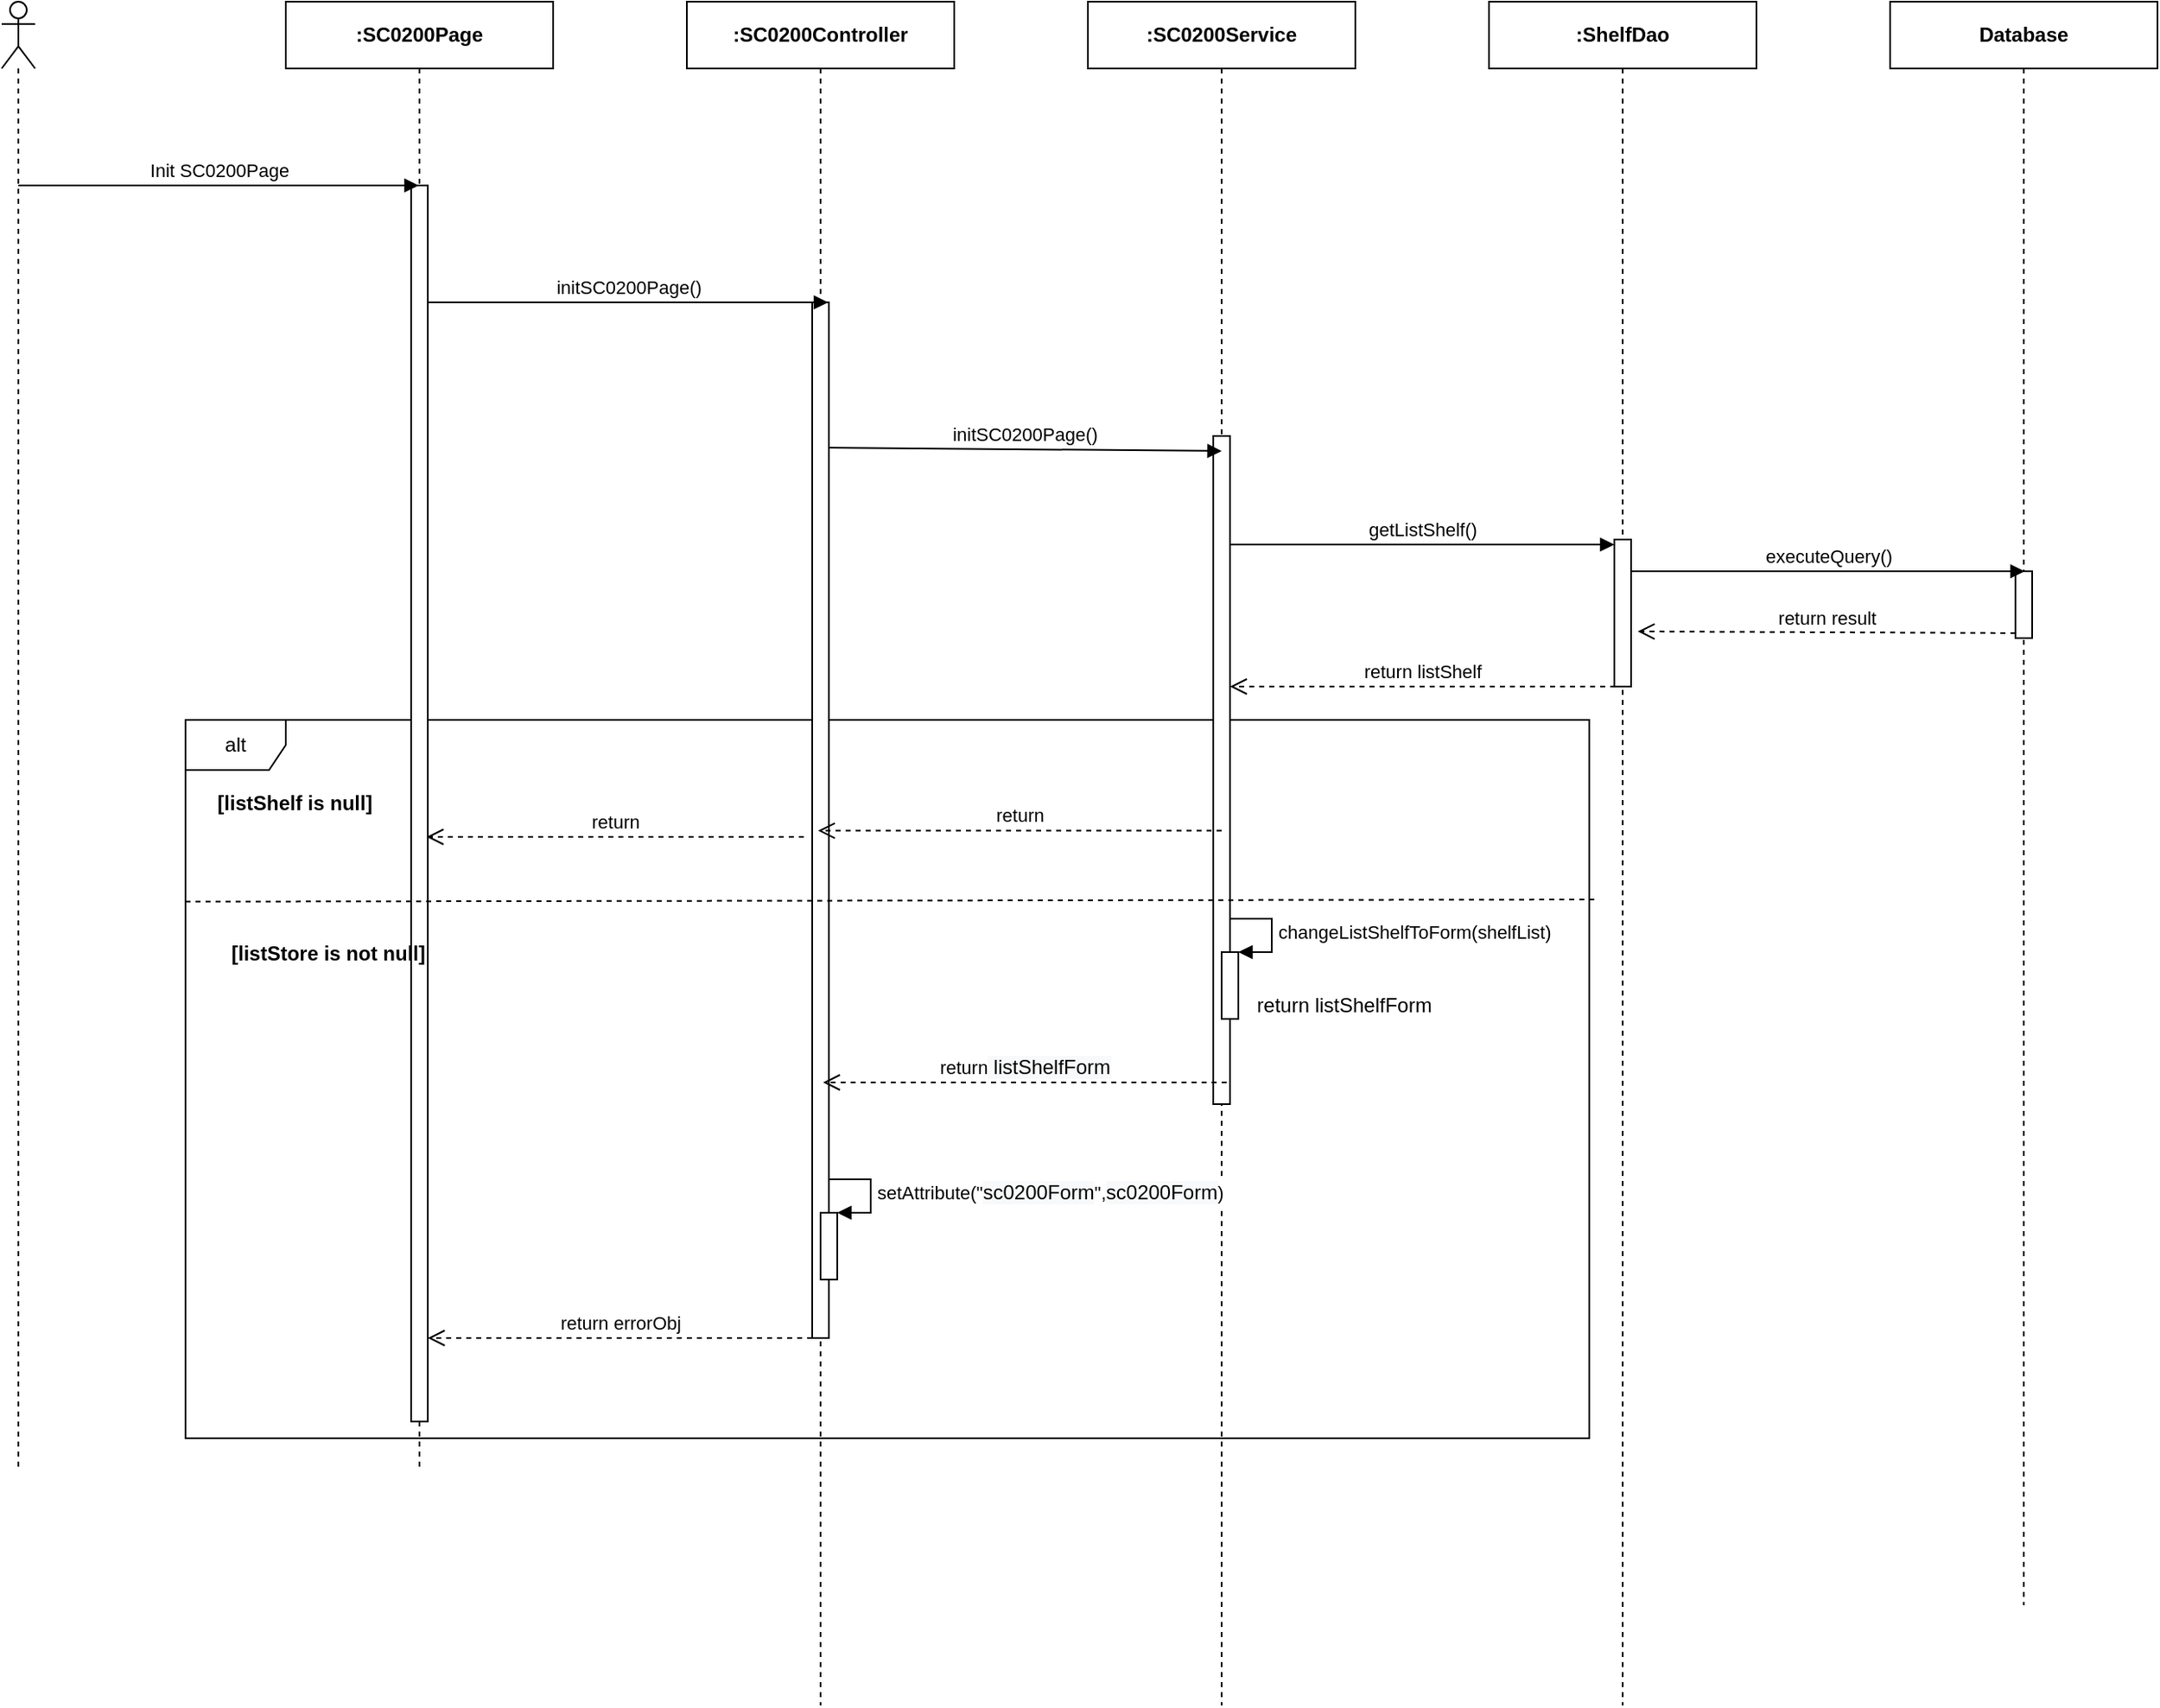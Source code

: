 <mxfile version="14.4.3" type="device" pages="4"><diagram id="6u9AhhPuHZsn4-yXV4I0" name="Ev01"><mxGraphModel dx="1346" dy="748" grid="1" gridSize="10" guides="1" tooltips="1" connect="1" arrows="1" fold="1" page="1" pageScale="1" pageWidth="850" pageHeight="1100" math="0" shadow="0"><root><mxCell id="0"/><mxCell id="1" parent="0"/><mxCell id="xqYrmrs9vCWrQtbWMsGH-1" value="alt" style="shape=umlFrame;whiteSpace=wrap;html=1;" parent="1" vertex="1"><mxGeometry x="420" y="510" width="840" height="430" as="geometry"/></mxCell><mxCell id="MI_C5SeJerDorxNqyV6Y-1" value="" style="shape=umlLifeline;participant=umlActor;perimeter=lifelinePerimeter;whiteSpace=wrap;html=1;container=1;collapsible=0;recursiveResize=0;verticalAlign=top;spacingTop=36;outlineConnect=0;" parent="1" vertex="1"><mxGeometry x="310" y="80" width="20" height="880" as="geometry"/></mxCell><mxCell id="MI_C5SeJerDorxNqyV6Y-2" value="&lt;b&gt;:SC0200Page&lt;/b&gt;" style="shape=umlLifeline;perimeter=lifelinePerimeter;whiteSpace=wrap;html=1;container=1;collapsible=0;recursiveResize=0;outlineConnect=0;" parent="1" vertex="1"><mxGeometry x="480" y="80" width="160" height="880" as="geometry"/></mxCell><mxCell id="MI_C5SeJerDorxNqyV6Y-3" value="" style="html=1;points=[];perimeter=orthogonalPerimeter;" parent="MI_C5SeJerDorxNqyV6Y-2" vertex="1"><mxGeometry x="75" y="110" width="10" height="740" as="geometry"/></mxCell><mxCell id="MI_C5SeJerDorxNqyV6Y-4" value="&lt;b&gt;:ShelfDao&lt;/b&gt;" style="shape=umlLifeline;perimeter=lifelinePerimeter;whiteSpace=wrap;html=1;container=1;collapsible=0;recursiveResize=0;outlineConnect=0;" parent="1" vertex="1"><mxGeometry x="1200" y="80" width="160" height="1020" as="geometry"/></mxCell><mxCell id="MI_C5SeJerDorxNqyV6Y-5" value="" style="html=1;points=[];perimeter=orthogonalPerimeter;" parent="MI_C5SeJerDorxNqyV6Y-4" vertex="1"><mxGeometry x="75" y="322" width="10" height="88" as="geometry"/></mxCell><mxCell id="MI_C5SeJerDorxNqyV6Y-6" value="getListShelf()" style="html=1;verticalAlign=bottom;endArrow=block;entryX=0;entryY=0;" parent="MI_C5SeJerDorxNqyV6Y-4" edge="1"><mxGeometry relative="1" as="geometry"><mxPoint x="-155.5" y="325" as="sourcePoint"/><mxPoint x="75" y="325" as="targetPoint"/></mxGeometry></mxCell><mxCell id="MI_C5SeJerDorxNqyV6Y-7" value="return listShelf" style="html=1;verticalAlign=bottom;endArrow=open;dashed=1;endSize=8;exitX=0;exitY=0.95;" parent="MI_C5SeJerDorxNqyV6Y-4" edge="1"><mxGeometry relative="1" as="geometry"><mxPoint x="-155" y="410.0" as="targetPoint"/><mxPoint x="75.5" y="410" as="sourcePoint"/></mxGeometry></mxCell><mxCell id="MI_C5SeJerDorxNqyV6Y-8" value="&lt;b&gt;:&lt;/b&gt;&lt;b&gt;SC0200&lt;/b&gt;&lt;b&gt;Service&lt;/b&gt;" style="shape=umlLifeline;perimeter=lifelinePerimeter;whiteSpace=wrap;html=1;container=1;collapsible=0;recursiveResize=0;outlineConnect=0;" parent="1" vertex="1"><mxGeometry x="960" y="80" width="160" height="1020" as="geometry"/></mxCell><mxCell id="MI_C5SeJerDorxNqyV6Y-9" value="" style="html=1;points=[];perimeter=orthogonalPerimeter;" parent="MI_C5SeJerDorxNqyV6Y-8" vertex="1"><mxGeometry x="75" y="260" width="10" height="400" as="geometry"/></mxCell><mxCell id="MI_C5SeJerDorxNqyV6Y-10" value="&lt;b&gt;:SC0200Controller&lt;/b&gt;" style="shape=umlLifeline;perimeter=lifelinePerimeter;whiteSpace=wrap;html=1;container=1;collapsible=0;recursiveResize=0;outlineConnect=0;" parent="1" vertex="1"><mxGeometry x="720" y="80" width="160" height="1020" as="geometry"/></mxCell><mxCell id="MI_C5SeJerDorxNqyV6Y-11" value="" style="html=1;points=[];perimeter=orthogonalPerimeter;" parent="MI_C5SeJerDorxNqyV6Y-10" vertex="1"><mxGeometry x="75" y="180" width="10" height="620" as="geometry"/></mxCell><mxCell id="MI_C5SeJerDorxNqyV6Y-12" value="" style="html=1;points=[];perimeter=orthogonalPerimeter;" parent="MI_C5SeJerDorxNqyV6Y-10" vertex="1"><mxGeometry x="80" y="725.0" width="10" height="40" as="geometry"/></mxCell><mxCell id="MI_C5SeJerDorxNqyV6Y-13" value="setAttribute(&quot;&lt;span style=&quot;font-size: 12px ; text-align: center ; background-color: rgb(248 , 249 , 250)&quot;&gt;sc0200Form&lt;/span&gt;&quot;,&lt;span style=&quot;font-size: 12px ; text-align: center ; background-color: rgb(248 , 249 , 250)&quot;&gt;sc0200Form&lt;/span&gt;)" style="edgeStyle=orthogonalEdgeStyle;html=1;align=left;spacingLeft=2;endArrow=block;rounded=0;entryX=1;entryY=0;" parent="MI_C5SeJerDorxNqyV6Y-10" target="MI_C5SeJerDorxNqyV6Y-12" edge="1"><mxGeometry relative="1" as="geometry"><mxPoint x="85" y="705.0" as="sourcePoint"/><Array as="points"><mxPoint x="110" y="705.0"/></Array></mxGeometry></mxCell><mxCell id="MI_C5SeJerDorxNqyV6Y-14" value="Init SC0200Page" style="html=1;verticalAlign=bottom;endArrow=block;" parent="1" target="MI_C5SeJerDorxNqyV6Y-2" edge="1"><mxGeometry width="80" relative="1" as="geometry"><mxPoint x="320" y="190" as="sourcePoint"/><mxPoint x="400" y="190" as="targetPoint"/></mxGeometry></mxCell><mxCell id="MI_C5SeJerDorxNqyV6Y-15" value="initSC0200Page()" style="html=1;verticalAlign=bottom;endArrow=block;" parent="1" edge="1"><mxGeometry width="80" relative="1" as="geometry"><mxPoint x="565" y="260.0" as="sourcePoint"/><mxPoint x="804.5" y="260.0" as="targetPoint"/></mxGeometry></mxCell><mxCell id="MI_C5SeJerDorxNqyV6Y-16" value="initSC0200Page()" style="html=1;verticalAlign=bottom;endArrow=block;" parent="1" edge="1"><mxGeometry relative="1" as="geometry"><mxPoint x="805" y="347.0" as="sourcePoint"/><mxPoint x="1040" y="349" as="targetPoint"/></mxGeometry></mxCell><mxCell id="MI_C5SeJerDorxNqyV6Y-17" value="return&lt;span style=&quot;font-size: 12px ; background-color: rgb(248 , 249 , 250)&quot;&gt;&amp;nbsp;listShelfForm&lt;/span&gt;" style="html=1;verticalAlign=bottom;endArrow=open;dashed=1;endSize=8;" parent="1" edge="1"><mxGeometry relative="1" as="geometry"><mxPoint x="801.5" y="727" as="targetPoint"/><mxPoint x="1043" y="727" as="sourcePoint"/></mxGeometry></mxCell><mxCell id="MI_C5SeJerDorxNqyV6Y-18" value="return errorObj" style="html=1;verticalAlign=bottom;endArrow=open;dashed=1;endSize=8;exitX=0;exitY=1;exitDx=0;exitDy=0;exitPerimeter=0;" parent="1" edge="1" source="MI_C5SeJerDorxNqyV6Y-11"><mxGeometry relative="1" as="geometry"><mxPoint x="785" y="880" as="sourcePoint"/><mxPoint x="565" y="880.0" as="targetPoint"/></mxGeometry></mxCell><mxCell id="MI_C5SeJerDorxNqyV6Y-20" value="" style="html=1;points=[];perimeter=orthogonalPerimeter;" parent="1" vertex="1"><mxGeometry x="1040" y="649" width="10" height="40" as="geometry"/></mxCell><mxCell id="MI_C5SeJerDorxNqyV6Y-21" value="changeListShelfToForm(shelfList)" style="edgeStyle=orthogonalEdgeStyle;html=1;align=left;spacingLeft=2;endArrow=block;rounded=0;entryX=1;entryY=0;" parent="1" target="MI_C5SeJerDorxNqyV6Y-20" edge="1"><mxGeometry relative="1" as="geometry"><mxPoint x="1045" y="629" as="sourcePoint"/><Array as="points"><mxPoint x="1070" y="629"/></Array></mxGeometry></mxCell><mxCell id="xqYrmrs9vCWrQtbWMsGH-2" value="&lt;b&gt;Database&lt;/b&gt;" style="shape=umlLifeline;perimeter=lifelinePerimeter;whiteSpace=wrap;html=1;container=1;collapsible=0;recursiveResize=0;outlineConnect=0;" parent="1" vertex="1"><mxGeometry x="1440" y="80" width="160" height="960" as="geometry"/></mxCell><mxCell id="xqYrmrs9vCWrQtbWMsGH-3" value="" style="html=1;points=[];perimeter=orthogonalPerimeter;" parent="xqYrmrs9vCWrQtbWMsGH-2" vertex="1"><mxGeometry x="75" y="341" width="10" height="40" as="geometry"/></mxCell><mxCell id="xqYrmrs9vCWrQtbWMsGH-4" value="executeQuery()" style="html=1;verticalAlign=bottom;endArrow=block;entryX=0;entryY=0;exitX=1;exitY=0.4;exitDx=0;exitDy=0;exitPerimeter=0;" parent="1" edge="1"><mxGeometry relative="1" as="geometry"><mxPoint x="1285" y="421" as="sourcePoint"/><mxPoint x="1520.5" y="421" as="targetPoint"/></mxGeometry></mxCell><mxCell id="xqYrmrs9vCWrQtbWMsGH-5" value="return result" style="html=1;verticalAlign=bottom;endArrow=open;dashed=1;endSize=8;exitX=0;exitY=0.925;exitDx=0;exitDy=0;exitPerimeter=0;entryX=1.4;entryY=0.625;entryDx=0;entryDy=0;entryPerimeter=0;" parent="1" source="xqYrmrs9vCWrQtbWMsGH-3" target="MI_C5SeJerDorxNqyV6Y-5" edge="1"><mxGeometry relative="1" as="geometry"><mxPoint x="1300" y="454" as="targetPoint"/><mxPoint x="1509.5" y="456" as="sourcePoint"/></mxGeometry></mxCell><mxCell id="xqYrmrs9vCWrQtbWMsGH-6" value="" style="endArrow=none;dashed=1;html=1;exitX=0;exitY=0.253;exitDx=0;exitDy=0;exitPerimeter=0;entryX=1.006;entryY=0.25;entryDx=0;entryDy=0;entryPerimeter=0;" parent="1" source="xqYrmrs9vCWrQtbWMsGH-1" target="xqYrmrs9vCWrQtbWMsGH-1" edge="1"><mxGeometry width="50" height="50" relative="1" as="geometry"><mxPoint x="490.65" y="616.41" as="sourcePoint"/><mxPoint x="1140" y="614.998" as="targetPoint"/></mxGeometry></mxCell><mxCell id="xqYrmrs9vCWrQtbWMsGH-7" value="[listShelf is null]" style="text;html=1;align=center;verticalAlign=middle;resizable=0;points=[];autosize=1;fontStyle=1" parent="1" vertex="1"><mxGeometry x="430" y="550" width="110" height="20" as="geometry"/></mxCell><mxCell id="xqYrmrs9vCWrQtbWMsGH-8" value="[listStore is not null]" style="text;html=1;align=center;verticalAlign=middle;resizable=0;points=[];autosize=1;fontStyle=1" parent="1" vertex="1"><mxGeometry x="440" y="640" width="130" height="20" as="geometry"/></mxCell><mxCell id="xqYrmrs9vCWrQtbWMsGH-9" value="return" style="html=1;verticalAlign=bottom;endArrow=open;dashed=1;endSize=8;" parent="1" edge="1"><mxGeometry relative="1" as="geometry"><mxPoint x="798.5" y="576.29" as="targetPoint"/><mxPoint x="1040" y="576.29" as="sourcePoint"/></mxGeometry></mxCell><mxCell id="xqYrmrs9vCWrQtbWMsGH-11" value="return listShelfForm" style="text;html=1;align=center;verticalAlign=middle;resizable=0;points=[];autosize=1;" parent="1" vertex="1"><mxGeometry x="1053" y="671" width="120" height="20" as="geometry"/></mxCell><mxCell id="ZrlBewj7WGxKHws0NQNT-1" value="return" style="html=1;verticalAlign=bottom;endArrow=open;dashed=1;endSize=8;" edge="1" parent="1"><mxGeometry relative="1" as="geometry"><mxPoint x="564.25" y="580.0" as="targetPoint"/><mxPoint x="790" y="580" as="sourcePoint"/></mxGeometry></mxCell></root></mxGraphModel></diagram><diagram id="5bLrO4E1Ol6JBAlqVNuv" name="Ev02"><mxGraphModel dx="1346" dy="748" grid="1" gridSize="10" guides="1" tooltips="1" connect="1" arrows="1" fold="1" page="1" pageScale="1" pageWidth="850" pageHeight="1100" math="0" shadow="0"><root><mxCell id="L0OxymjUEK9IgIx2Xnqd-0"/><mxCell id="L0OxymjUEK9IgIx2Xnqd-1" parent="L0OxymjUEK9IgIx2Xnqd-0"/><mxCell id="L0OxymjUEK9IgIx2Xnqd-2" value="alt" style="shape=umlFrame;whiteSpace=wrap;html=1;" parent="L0OxymjUEK9IgIx2Xnqd-1" vertex="1"><mxGeometry x="240" y="300" width="1380" height="980" as="geometry"/></mxCell><mxCell id="L0OxymjUEK9IgIx2Xnqd-22" value="alt" style="shape=umlFrame;whiteSpace=wrap;html=1;" parent="L0OxymjUEK9IgIx2Xnqd-1" vertex="1"><mxGeometry x="420" y="770" width="840" height="420" as="geometry"/></mxCell><mxCell id="L0OxymjUEK9IgIx2Xnqd-3" value="" style="shape=umlLifeline;participant=umlActor;perimeter=lifelinePerimeter;whiteSpace=wrap;html=1;container=1;collapsible=0;recursiveResize=0;verticalAlign=top;spacingTop=36;outlineConnect=0;" parent="L0OxymjUEK9IgIx2Xnqd-1" vertex="1"><mxGeometry x="310" y="80" width="20" height="1200" as="geometry"/></mxCell><mxCell id="L0OxymjUEK9IgIx2Xnqd-4" value="&lt;b&gt;:SC0200Page&lt;/b&gt;" style="shape=umlLifeline;perimeter=lifelinePerimeter;whiteSpace=wrap;html=1;container=1;collapsible=0;recursiveResize=0;outlineConnect=0;" parent="L0OxymjUEK9IgIx2Xnqd-1" vertex="1"><mxGeometry x="480" y="80" width="160" height="1200" as="geometry"/></mxCell><mxCell id="L0OxymjUEK9IgIx2Xnqd-5" value="" style="html=1;points=[];perimeter=orthogonalPerimeter;" parent="L0OxymjUEK9IgIx2Xnqd-4" vertex="1"><mxGeometry x="75" y="110" width="10" height="990" as="geometry"/></mxCell><mxCell id="L0OxymjUEK9IgIx2Xnqd-6" value="&lt;b&gt;:ShelfDao&lt;/b&gt;" style="shape=umlLifeline;perimeter=lifelinePerimeter;whiteSpace=wrap;html=1;container=1;collapsible=0;recursiveResize=0;outlineConnect=0;" parent="L0OxymjUEK9IgIx2Xnqd-1" vertex="1"><mxGeometry x="1200" y="80" width="160" height="1200" as="geometry"/></mxCell><mxCell id="L0OxymjUEK9IgIx2Xnqd-7" value="" style="html=1;points=[];perimeter=orthogonalPerimeter;" parent="L0OxymjUEK9IgIx2Xnqd-6" vertex="1"><mxGeometry x="75" y="592" width="10" height="80" as="geometry"/></mxCell><mxCell id="L0OxymjUEK9IgIx2Xnqd-8" value="&lt;b&gt;:&lt;/b&gt;&lt;b&gt;SC0200&lt;/b&gt;&lt;b&gt;Service&lt;/b&gt;" style="shape=umlLifeline;perimeter=lifelinePerimeter;whiteSpace=wrap;html=1;container=1;collapsible=0;recursiveResize=0;outlineConnect=0;" parent="L0OxymjUEK9IgIx2Xnqd-1" vertex="1"><mxGeometry x="960" y="80" width="160" height="1200" as="geometry"/></mxCell><mxCell id="L0OxymjUEK9IgIx2Xnqd-9" value="" style="html=1;points=[];perimeter=orthogonalPerimeter;" parent="L0OxymjUEK9IgIx2Xnqd-8" vertex="1"><mxGeometry x="75" y="518" width="10" height="400" as="geometry"/></mxCell><mxCell id="L0OxymjUEK9IgIx2Xnqd-10" value="&lt;b&gt;:SC0200Controller&lt;/b&gt;" style="shape=umlLifeline;perimeter=lifelinePerimeter;whiteSpace=wrap;html=1;container=1;collapsible=0;recursiveResize=0;outlineConnect=0;" parent="L0OxymjUEK9IgIx2Xnqd-1" vertex="1"><mxGeometry x="720" y="80" width="160" height="1200" as="geometry"/></mxCell><mxCell id="L0OxymjUEK9IgIx2Xnqd-11" value="" style="html=1;points=[];perimeter=orthogonalPerimeter;" parent="L0OxymjUEK9IgIx2Xnqd-10" vertex="1"><mxGeometry x="75" y="438" width="10" height="650" as="geometry"/></mxCell><mxCell id="L0OxymjUEK9IgIx2Xnqd-12" value="" style="html=1;points=[];perimeter=orthogonalPerimeter;" parent="L0OxymjUEK9IgIx2Xnqd-10" vertex="1"><mxGeometry x="80" y="988.0" width="10" height="40" as="geometry"/></mxCell><mxCell id="L0OxymjUEK9IgIx2Xnqd-13" value="setAttribute(&quot;listShelfForm&quot;,&lt;span style=&quot;text-align: center&quot;&gt;list&lt;/span&gt;Shelf&lt;span style=&quot;text-align: center&quot;&gt;Form&lt;/span&gt;)" style="edgeStyle=orthogonalEdgeStyle;html=1;align=left;spacingLeft=2;endArrow=block;rounded=0;entryX=1;entryY=0;" parent="L0OxymjUEK9IgIx2Xnqd-10" target="L0OxymjUEK9IgIx2Xnqd-12" edge="1"><mxGeometry relative="1" as="geometry"><mxPoint x="85" y="968.0" as="sourcePoint"/><Array as="points"><mxPoint x="110" y="968.0"/></Array></mxGeometry></mxCell><mxCell id="L0OxymjUEK9IgIx2Xnqd-14" value="Click Button Search" style="html=1;verticalAlign=bottom;endArrow=block;" parent="L0OxymjUEK9IgIx2Xnqd-1" target="L0OxymjUEK9IgIx2Xnqd-4" edge="1"><mxGeometry width="80" relative="1" as="geometry"><mxPoint x="320" y="190" as="sourcePoint"/><mxPoint x="400" y="190" as="targetPoint"/></mxGeometry></mxCell><mxCell id="L0OxymjUEK9IgIx2Xnqd-15" value="doSearch&lt;span style=&quot;text-align: left&quot;&gt;Shelf&lt;/span&gt;(param)" style="html=1;verticalAlign=bottom;endArrow=block;" parent="L0OxymjUEK9IgIx2Xnqd-1" edge="1"><mxGeometry width="80" relative="1" as="geometry"><mxPoint x="565" y="518.0" as="sourcePoint"/><mxPoint x="804.5" y="518.0" as="targetPoint"/></mxGeometry></mxCell><mxCell id="L0OxymjUEK9IgIx2Xnqd-16" value="doSearch&lt;span style=&quot;text-align: left&quot;&gt;Shelf&lt;/span&gt;(param)" style="html=1;verticalAlign=bottom;endArrow=block;" parent="L0OxymjUEK9IgIx2Xnqd-1" edge="1"><mxGeometry relative="1" as="geometry"><mxPoint x="805" y="599.0" as="sourcePoint"/><mxPoint x="1040" y="601" as="targetPoint"/></mxGeometry></mxCell><mxCell id="L0OxymjUEK9IgIx2Xnqd-17" value="return list&lt;span style=&quot;text-align: left&quot;&gt;Shelf&lt;/span&gt;Form" style="html=1;verticalAlign=bottom;endArrow=open;dashed=1;endSize=8;" parent="L0OxymjUEK9IgIx2Xnqd-1" edge="1"><mxGeometry relative="1" as="geometry"><mxPoint x="801.5" y="997.0" as="targetPoint"/><mxPoint x="1043" y="997" as="sourcePoint"/></mxGeometry></mxCell><mxCell id="L0OxymjUEK9IgIx2Xnqd-18" value="return errorObj" style="html=1;verticalAlign=bottom;endArrow=open;dashed=1;endSize=8;" parent="L0OxymjUEK9IgIx2Xnqd-1" edge="1"><mxGeometry relative="1" as="geometry"><mxPoint x="800" y="1166.41" as="sourcePoint"/><mxPoint x="565" y="1166.41" as="targetPoint"/></mxGeometry></mxCell><mxCell id="L0OxymjUEK9IgIx2Xnqd-20" value="doSearch&lt;span style=&quot;text-align: left&quot;&gt;Shelf&lt;/span&gt;(param)" style="html=1;verticalAlign=bottom;endArrow=block;entryX=0;entryY=0;" parent="L0OxymjUEK9IgIx2Xnqd-1" target="L0OxymjUEK9IgIx2Xnqd-7" edge="1"><mxGeometry relative="1" as="geometry"><mxPoint x="1044.5" y="672" as="sourcePoint"/></mxGeometry></mxCell><mxCell id="L0OxymjUEK9IgIx2Xnqd-21" value="return list&lt;span style=&quot;text-align: left&quot;&gt;Shelf&lt;/span&gt;" style="html=1;verticalAlign=bottom;endArrow=open;dashed=1;endSize=8;exitX=0;exitY=0.95;" parent="L0OxymjUEK9IgIx2Xnqd-1" source="L0OxymjUEK9IgIx2Xnqd-7" edge="1"><mxGeometry relative="1" as="geometry"><mxPoint x="1044.5" y="748" as="targetPoint"/></mxGeometry></mxCell><mxCell id="L0OxymjUEK9IgIx2Xnqd-23" value="[listShelf is not null]" style="text;html=1;align=center;verticalAlign=middle;resizable=0;points=[];autosize=1;fontStyle=1" parent="L0OxymjUEK9IgIx2Xnqd-1" vertex="1"><mxGeometry x="425" y="810" width="130" height="20" as="geometry"/></mxCell><mxCell id="L0OxymjUEK9IgIx2Xnqd-24" value="" style="html=1;points=[];perimeter=orthogonalPerimeter;" parent="L0OxymjUEK9IgIx2Xnqd-1" vertex="1"><mxGeometry x="1040" y="932" width="10" height="40" as="geometry"/></mxCell><mxCell id="L0OxymjUEK9IgIx2Xnqd-25" value="changeListShelfToForm(listShelf)" style="edgeStyle=orthogonalEdgeStyle;html=1;align=left;spacingLeft=2;endArrow=block;rounded=0;entryX=1;entryY=0;" parent="L0OxymjUEK9IgIx2Xnqd-1" target="L0OxymjUEK9IgIx2Xnqd-24" edge="1"><mxGeometry relative="1" as="geometry"><mxPoint x="1045" y="912" as="sourcePoint"/><Array as="points"><mxPoint x="1070" y="912"/></Array></mxGeometry></mxCell><mxCell id="L0OxymjUEK9IgIx2Xnqd-26" value="return list&lt;span style=&quot;font-size: 11px ; text-align: left ; background-color: rgb(255 , 255 , 255)&quot;&gt;Shelf&lt;/span&gt;Form" style="text;html=1;align=center;verticalAlign=middle;resizable=0;points=[];autosize=1;" parent="L0OxymjUEK9IgIx2Xnqd-1" vertex="1"><mxGeometry x="1050" y="952" width="120" height="20" as="geometry"/></mxCell><mxCell id="L0OxymjUEK9IgIx2Xnqd-27" value="" style="html=1;points=[];perimeter=orthogonalPerimeter;" parent="L0OxymjUEK9IgIx2Xnqd-1" vertex="1"><mxGeometry x="560" y="250" width="10" height="40" as="geometry"/></mxCell><mxCell id="L0OxymjUEK9IgIx2Xnqd-28" value="checkForm()" style="edgeStyle=orthogonalEdgeStyle;html=1;align=left;spacingLeft=2;endArrow=block;rounded=0;entryX=1;entryY=0;" parent="L0OxymjUEK9IgIx2Xnqd-1" target="L0OxymjUEK9IgIx2Xnqd-27" edge="1"><mxGeometry relative="1" as="geometry"><mxPoint x="565" y="230" as="sourcePoint"/><Array as="points"><mxPoint x="590" y="230"/></Array></mxGeometry></mxCell><mxCell id="L0OxymjUEK9IgIx2Xnqd-29" value="return checkRes" style="text;html=1;align=center;verticalAlign=middle;resizable=0;points=[];autosize=1;" parent="L0OxymjUEK9IgIx2Xnqd-1" vertex="1"><mxGeometry x="570" y="250" width="100" height="20" as="geometry"/></mxCell><mxCell id="L0OxymjUEK9IgIx2Xnqd-30" value="&lt;b&gt;[checkRes is false]&lt;/b&gt;" style="text;html=1;align=center;verticalAlign=middle;resizable=0;points=[];autosize=1;" parent="L0OxymjUEK9IgIx2Xnqd-1" vertex="1"><mxGeometry x="377.5" y="318" width="120" height="20" as="geometry"/></mxCell><mxCell id="L0OxymjUEK9IgIx2Xnqd-31" value="" style="html=1;points=[];perimeter=orthogonalPerimeter;" parent="L0OxymjUEK9IgIx2Xnqd-1" vertex="1"><mxGeometry x="560" y="360" width="10" height="40" as="geometry"/></mxCell><mxCell id="L0OxymjUEK9IgIx2Xnqd-32" value="setAttribute(error,msg)" style="edgeStyle=orthogonalEdgeStyle;html=1;align=left;spacingLeft=2;endArrow=block;rounded=0;entryX=1;entryY=0;" parent="L0OxymjUEK9IgIx2Xnqd-1" target="L0OxymjUEK9IgIx2Xnqd-31" edge="1"><mxGeometry relative="1" as="geometry"><mxPoint x="565" y="340" as="sourcePoint"/><Array as="points"><mxPoint x="590" y="340"/></Array></mxGeometry></mxCell><mxCell id="L0OxymjUEK9IgIx2Xnqd-34" value="" style="endArrow=none;dashed=1;html=1;exitX=0;exitY=0.126;exitDx=0;exitDy=0;exitPerimeter=0;entryX=1.003;entryY=0.15;entryDx=0;entryDy=0;entryPerimeter=0;" parent="L0OxymjUEK9IgIx2Xnqd-1" target="L0OxymjUEK9IgIx2Xnqd-2" edge="1"><mxGeometry width="50" height="50" relative="1" as="geometry"><mxPoint x="240" y="447.36" as="sourcePoint"/><mxPoint x="1360" y="446" as="targetPoint"/></mxGeometry></mxCell><mxCell id="L0OxymjUEK9IgIx2Xnqd-35" value="&lt;b&gt;[checkRes is true]&lt;/b&gt;" style="text;html=1;align=center;verticalAlign=middle;resizable=0;points=[];autosize=1;" parent="L0OxymjUEK9IgIx2Xnqd-1" vertex="1"><mxGeometry x="377.5" y="464" width="120" height="20" as="geometry"/></mxCell><mxCell id="17tYoATZI4TuztqiLV8i-1" value="&lt;b&gt;Database&lt;/b&gt;" style="shape=umlLifeline;perimeter=lifelinePerimeter;whiteSpace=wrap;html=1;container=1;collapsible=0;recursiveResize=0;outlineConnect=0;" parent="L0OxymjUEK9IgIx2Xnqd-1" vertex="1"><mxGeometry x="1480" y="80" width="160" height="1200" as="geometry"/></mxCell><mxCell id="17tYoATZI4TuztqiLV8i-2" value="" style="html=1;points=[];perimeter=orthogonalPerimeter;" parent="17tYoATZI4TuztqiLV8i-1" vertex="1"><mxGeometry x="75" y="610" width="10" height="42" as="geometry"/></mxCell><mxCell id="17tYoATZI4TuztqiLV8i-3" value="executeQuery()" style="html=1;verticalAlign=bottom;endArrow=block;" parent="L0OxymjUEK9IgIx2Xnqd-1" target="17tYoATZI4TuztqiLV8i-1" edge="1"><mxGeometry relative="1" as="geometry"><mxPoint x="1290" y="690" as="sourcePoint"/><mxPoint x="1530" y="690" as="targetPoint"/></mxGeometry></mxCell><mxCell id="17tYoATZI4TuztqiLV8i-4" value="return result" style="html=1;verticalAlign=bottom;endArrow=open;dashed=1;endSize=8;" parent="L0OxymjUEK9IgIx2Xnqd-1" target="L0OxymjUEK9IgIx2Xnqd-7" edge="1"><mxGeometry relative="1" as="geometry"><mxPoint x="1320" y="730" as="targetPoint"/><mxPoint x="1554.5" y="730" as="sourcePoint"/></mxGeometry></mxCell><mxCell id="17tYoATZI4TuztqiLV8i-5" value="return" style="html=1;verticalAlign=bottom;endArrow=open;dashed=1;endSize=8;" parent="L0OxymjUEK9IgIx2Xnqd-1" edge="1"><mxGeometry relative="1" as="geometry"><mxPoint x="809" y="830" as="targetPoint"/><mxPoint x="1035.5" y="830.0" as="sourcePoint"/></mxGeometry></mxCell><mxCell id="oZlldG_rKS9Q8IAyDPne-0" value="" style="endArrow=none;dashed=1;html=1;exitX=0.001;exitY=0.267;exitDx=0;exitDy=0;exitPerimeter=0;" parent="L0OxymjUEK9IgIx2Xnqd-1" edge="1" source="L0OxymjUEK9IgIx2Xnqd-22"><mxGeometry width="50" height="50" relative="1" as="geometry"><mxPoint x="611" y="881.14" as="sourcePoint"/><mxPoint x="1260" y="880" as="targetPoint"/></mxGeometry></mxCell><mxCell id="oZlldG_rKS9Q8IAyDPne-1" value="[listShelf is null]" style="text;html=1;align=center;verticalAlign=middle;resizable=0;points=[];autosize=1;fontStyle=1" parent="L0OxymjUEK9IgIx2Xnqd-1" vertex="1"><mxGeometry x="435" y="910" width="110" height="20" as="geometry"/></mxCell><mxCell id="MxQfw25R-T2X7dPGD2Qf-0" value="return" style="html=1;verticalAlign=bottom;endArrow=open;dashed=1;endSize=8;" edge="1" parent="L0OxymjUEK9IgIx2Xnqd-1"><mxGeometry relative="1" as="geometry"><mxPoint x="570" y="830" as="targetPoint"/><mxPoint x="796.5" y="830.0" as="sourcePoint"/></mxGeometry></mxCell></root></mxGraphModel></diagram><diagram id="OwC3btM_r7Rug0fcstJq" name="Ev03"><mxGraphModel dx="1346" dy="748" grid="1" gridSize="10" guides="1" tooltips="1" connect="1" arrows="1" fold="1" page="1" pageScale="1" pageWidth="850" pageHeight="1100" math="0" shadow="0"><root><mxCell id="EyWHicykj4gEYKDSjO68-0"/><mxCell id="EyWHicykj4gEYKDSjO68-1" parent="EyWHicykj4gEYKDSjO68-0"/><mxCell id="EyWHicykj4gEYKDSjO68-2" value="" style="shape=umlLifeline;participant=umlActor;perimeter=lifelinePerimeter;whiteSpace=wrap;html=1;container=1;collapsible=0;recursiveResize=0;verticalAlign=top;spacingTop=36;outlineConnect=0;" parent="EyWHicykj4gEYKDSjO68-1" vertex="1"><mxGeometry x="310" y="80" width="20" height="320" as="geometry"/></mxCell><mxCell id="EyWHicykj4gEYKDSjO68-3" value="&lt;b&gt;:SC0200Page&lt;/b&gt;" style="shape=umlLifeline;perimeter=lifelinePerimeter;whiteSpace=wrap;html=1;container=1;collapsible=0;recursiveResize=0;outlineConnect=0;" parent="EyWHicykj4gEYKDSjO68-1" vertex="1"><mxGeometry x="480" y="80" width="160" height="320" as="geometry"/></mxCell><mxCell id="EyWHicykj4gEYKDSjO68-4" value="" style="html=1;points=[];perimeter=orthogonalPerimeter;" parent="EyWHicykj4gEYKDSjO68-3" vertex="1"><mxGeometry x="75" y="110" width="10" height="160" as="geometry"/></mxCell><mxCell id="EyWHicykj4gEYKDSjO68-5" value="&lt;b&gt;:SC0201Page&lt;/b&gt;" style="shape=umlLifeline;perimeter=lifelinePerimeter;whiteSpace=wrap;html=1;container=1;collapsible=0;recursiveResize=0;outlineConnect=0;" parent="EyWHicykj4gEYKDSjO68-1" vertex="1"><mxGeometry x="720" y="80" width="160" height="320" as="geometry"/></mxCell><mxCell id="EyWHicykj4gEYKDSjO68-6" value="Click Shelf Item" style="html=1;verticalAlign=bottom;endArrow=block;" parent="EyWHicykj4gEYKDSjO68-1" target="EyWHicykj4gEYKDSjO68-3" edge="1"><mxGeometry width="80" relative="1" as="geometry"><mxPoint x="320" y="190" as="sourcePoint"/><mxPoint x="400" y="190" as="targetPoint"/></mxGeometry></mxCell><mxCell id="EyWHicykj4gEYKDSjO68-7" value="" style="html=1;points=[];perimeter=orthogonalPerimeter;" parent="EyWHicykj4gEYKDSjO68-1" vertex="1"><mxGeometry x="560" y="260" width="10" height="40" as="geometry"/></mxCell><mxCell id="EyWHicykj4gEYKDSjO68-8" value="getShelfId()" style="edgeStyle=orthogonalEdgeStyle;html=1;align=left;spacingLeft=2;endArrow=block;rounded=0;entryX=1;entryY=0;" parent="EyWHicykj4gEYKDSjO68-1" target="EyWHicykj4gEYKDSjO68-7" edge="1"><mxGeometry relative="1" as="geometry"><mxPoint x="565" y="240" as="sourcePoint"/><Array as="points"><mxPoint x="590" y="240"/></Array></mxGeometry></mxCell><mxCell id="EyWHicykj4gEYKDSjO68-9" value="return idShelf" style="text;html=1;align=center;verticalAlign=middle;resizable=0;points=[];autosize=1;" parent="EyWHicykj4gEYKDSjO68-1" vertex="1"><mxGeometry x="570" y="260" width="90" height="20" as="geometry"/></mxCell><mxCell id="EyWHicykj4gEYKDSjO68-10" value="changeScreen(&quot;SC0201&quot;,idShelf)" style="html=1;verticalAlign=bottom;endArrow=block;" parent="EyWHicykj4gEYKDSjO68-1" target="EyWHicykj4gEYKDSjO68-5" edge="1"><mxGeometry width="80" relative="1" as="geometry"><mxPoint x="560" y="340" as="sourcePoint"/><mxPoint x="640" y="340" as="targetPoint"/></mxGeometry></mxCell></root></mxGraphModel></diagram><diagram id="Mvf1cRwPE_rgMmTujWk8" name="Ev04"><mxGraphModel dx="1346" dy="748" grid="1" gridSize="10" guides="1" tooltips="1" connect="1" arrows="1" fold="1" page="1" pageScale="1" pageWidth="850" pageHeight="1100" math="0" shadow="0"><root><mxCell id="w516C374Z6arXQP3cnOw-0"/><mxCell id="w516C374Z6arXQP3cnOw-1" parent="w516C374Z6arXQP3cnOw-0"/><mxCell id="w516C374Z6arXQP3cnOw-2" value="" style="shape=umlLifeline;participant=umlActor;perimeter=lifelinePerimeter;whiteSpace=wrap;html=1;container=1;collapsible=0;recursiveResize=0;verticalAlign=top;spacingTop=36;outlineConnect=0;" parent="w516C374Z6arXQP3cnOw-1" vertex="1"><mxGeometry x="310" y="80" width="20" height="280" as="geometry"/></mxCell><mxCell id="w516C374Z6arXQP3cnOw-3" value="&lt;b&gt;:SC0200Page&lt;/b&gt;" style="shape=umlLifeline;perimeter=lifelinePerimeter;whiteSpace=wrap;html=1;container=1;collapsible=0;recursiveResize=0;outlineConnect=0;" parent="w516C374Z6arXQP3cnOw-1" vertex="1"><mxGeometry x="480" y="80" width="160" height="280" as="geometry"/></mxCell><mxCell id="w516C374Z6arXQP3cnOw-4" value="" style="html=1;points=[];perimeter=orthogonalPerimeter;" parent="w516C374Z6arXQP3cnOw-3" vertex="1"><mxGeometry x="75" y="110" width="10" height="90" as="geometry"/></mxCell><mxCell id="w516C374Z6arXQP3cnOw-5" value="&lt;b&gt;:SC0201Page&lt;/b&gt;" style="shape=umlLifeline;perimeter=lifelinePerimeter;whiteSpace=wrap;html=1;container=1;collapsible=0;recursiveResize=0;outlineConnect=0;" parent="w516C374Z6arXQP3cnOw-1" vertex="1"><mxGeometry x="720" y="80" width="160" height="280" as="geometry"/></mxCell><mxCell id="w516C374Z6arXQP3cnOw-6" value="Click Button Create Shelf" style="html=1;verticalAlign=bottom;endArrow=block;" parent="w516C374Z6arXQP3cnOw-1" target="w516C374Z6arXQP3cnOw-3" edge="1"><mxGeometry width="80" relative="1" as="geometry"><mxPoint x="320" y="190" as="sourcePoint"/><mxPoint x="400" y="190" as="targetPoint"/></mxGeometry></mxCell><mxCell id="w516C374Z6arXQP3cnOw-7" value="changeScreen(&quot;SC0201&quot;)" style="html=1;verticalAlign=bottom;endArrow=block;" parent="w516C374Z6arXQP3cnOw-1" edge="1"><mxGeometry width="80" relative="1" as="geometry"><mxPoint x="560" y="266" as="sourcePoint"/><mxPoint x="799.5" y="266" as="targetPoint"/></mxGeometry></mxCell></root></mxGraphModel></diagram></mxfile>